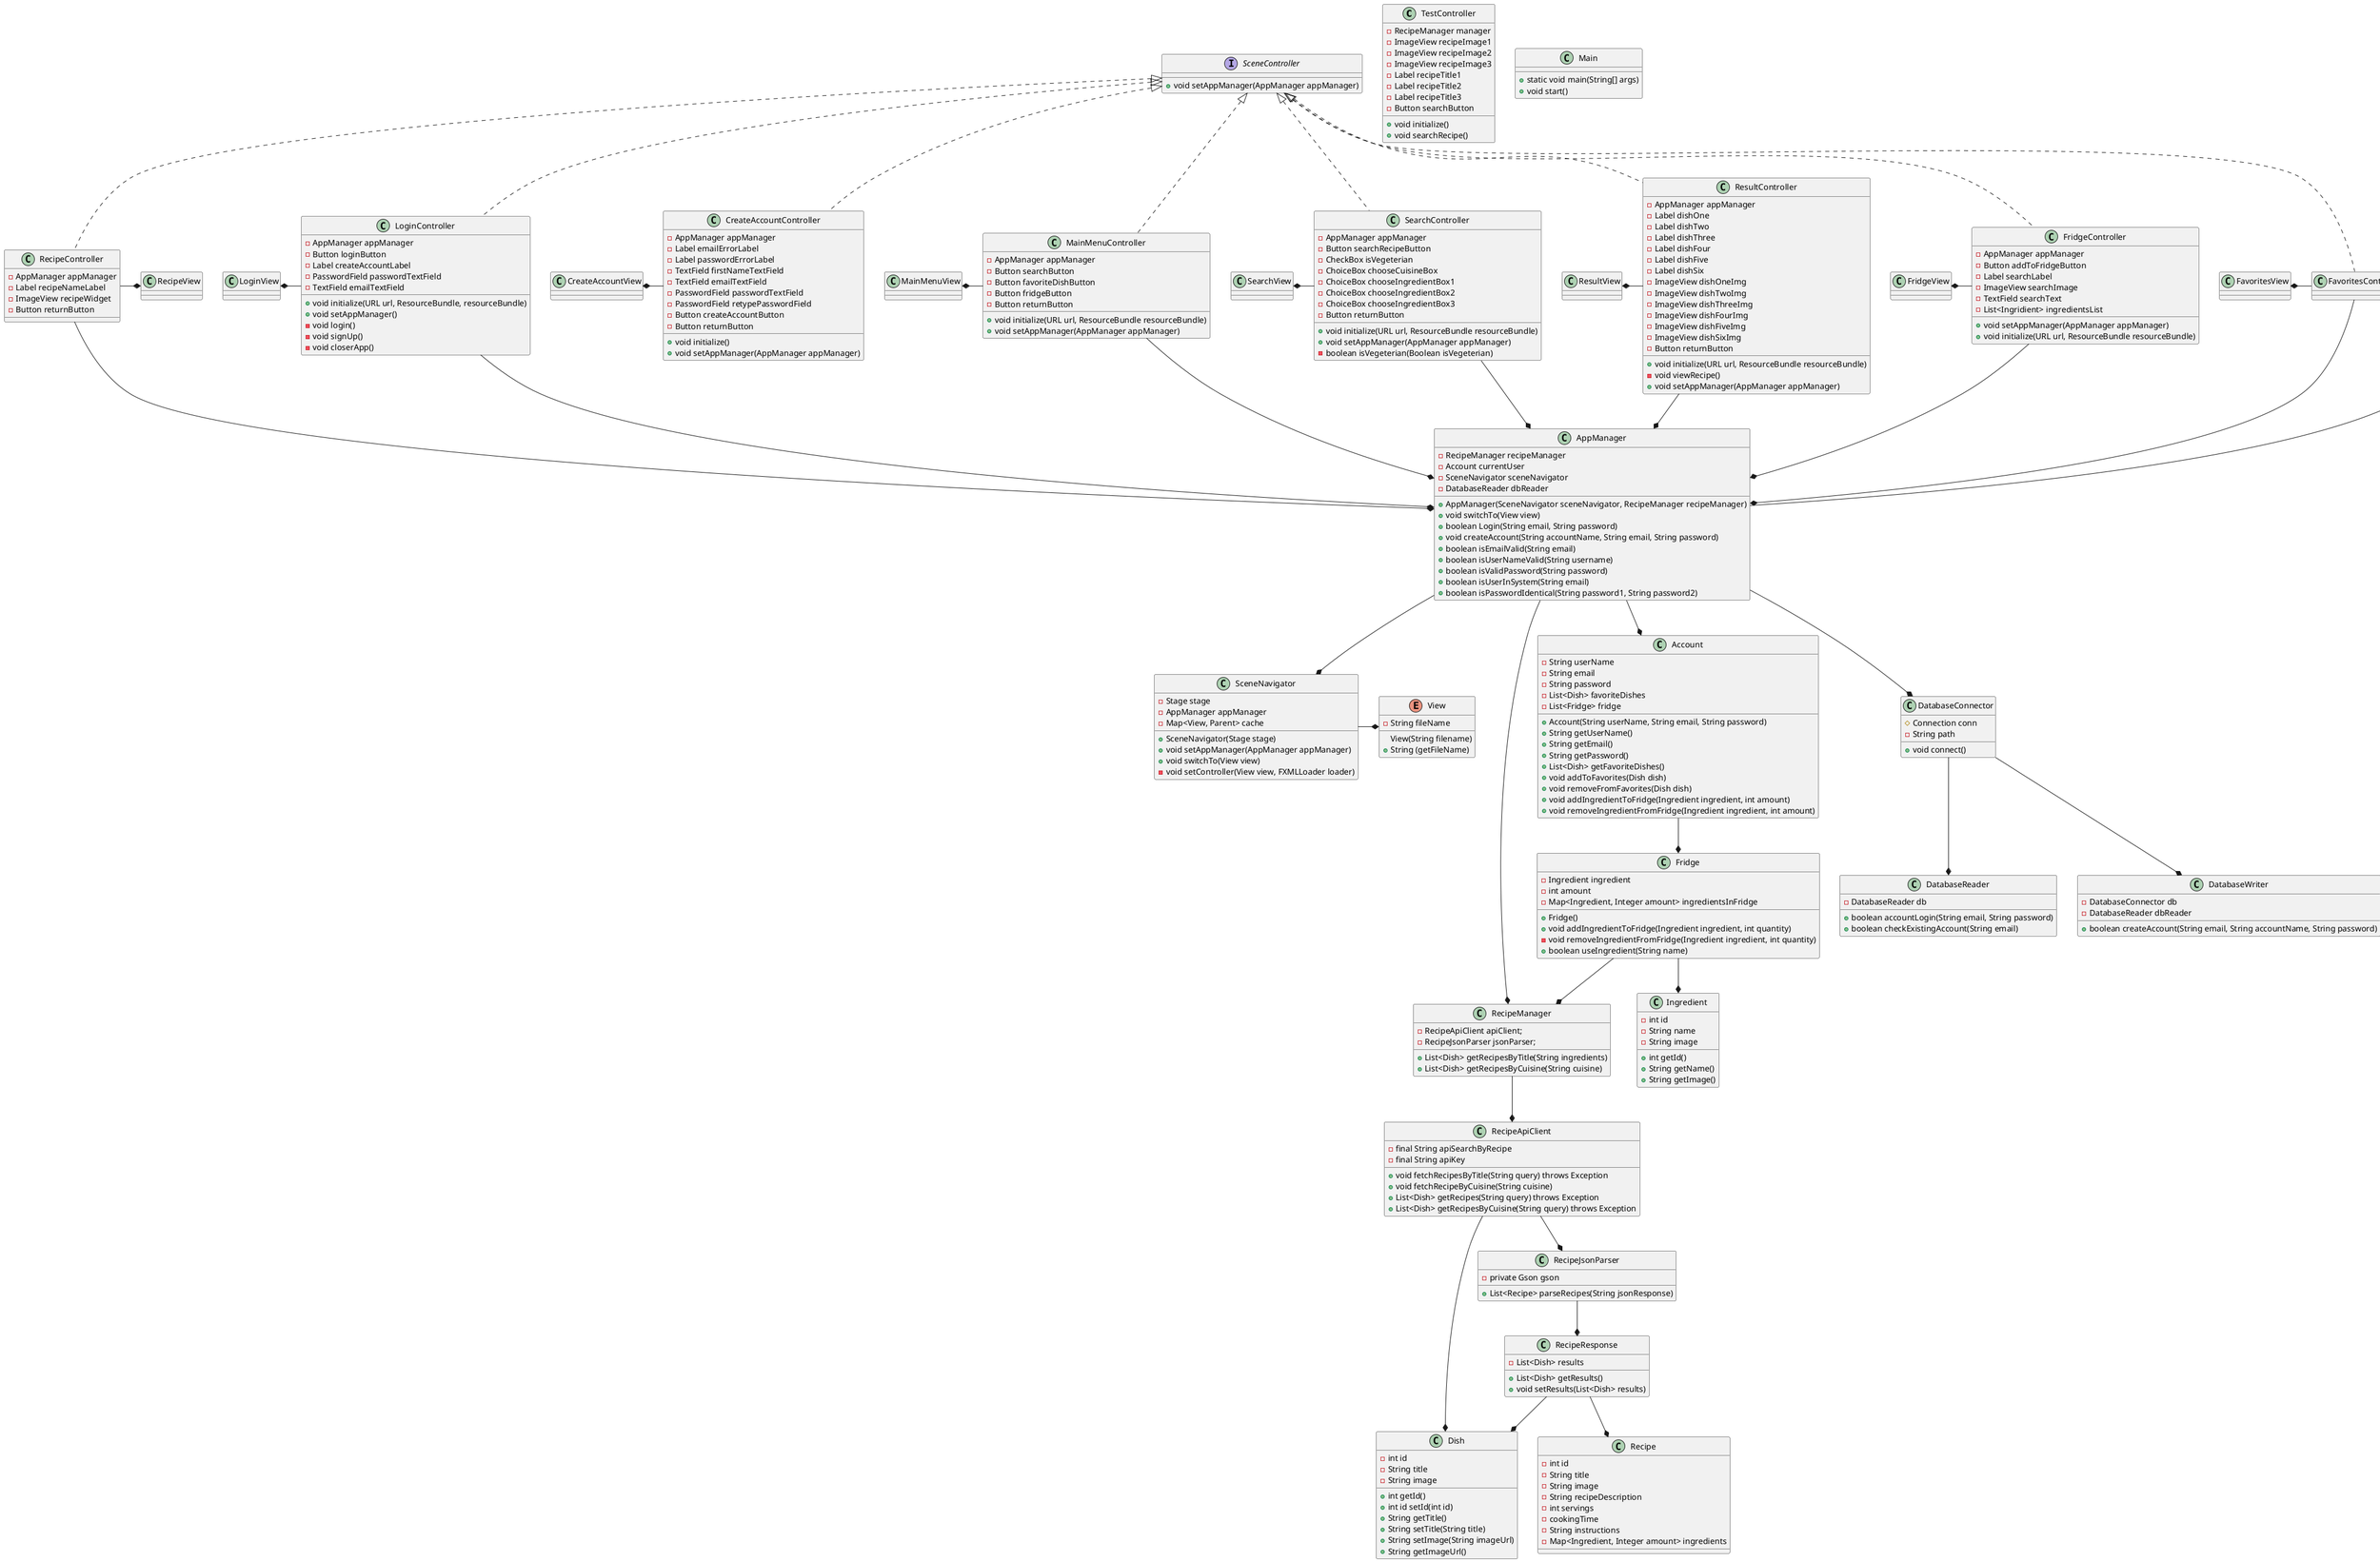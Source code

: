 @startuml

top to bottom direction


class TestController {
- RecipeManager manager
- ImageView recipeImage1
- ImageView recipeImage2
- ImageView recipeImage3
- Label recipeTitle1
- Label recipeTitle2
- Label recipeTitle3
- Button searchButton

+ void initialize()
+ void searchRecipe()
}


class CreateAccountController {
- AppManager appManager
- Label emailErrorLabel
- Label passwordErrorLabel
- TextField firstNameTextField
- TextField emailTextField
- PasswordField passwordTextField
- PasswordField retypePasswordField
- Button createAccountButton
- Button returnButton

+ void initialize()
+ void setAppManager(AppManager appManager)
}


class FavoritesController {
}


class FridgeController {
- AppManager appManager
- Button addToFridgeButton
- Label searchLabel
- ImageView searchImage
- TextField searchText
- List<Ingridient> ingredientsList

+ void setAppManager(AppManager appManager)
+ void initialize(URL url, ResourceBundle resourceBundle)
}


class LoginController {
- AppManager appManager
- Button loginButton
- Label createAccountLabel
- PasswordField passwordTextField
- TextField emailTextField

+ void initialize(URL url, ResourceBundle, resourceBundle)
+ void setAppManager()
- void login()
- void signUp()
- void closerApp()
}


class MainMenuController{
- AppManager appManager
- Button searchButton
- Button favoriteDishButton
- Button fridgeButton
- Button returnButton

+ void initialize(URL url, ResourceBundle resourceBundle)
+ void setAppManager(AppManager appManager)
}


class RecipeController {
- AppManager appManager
- Label recipeNameLabel
- ImageView recipeWidget
- Button returnButton
}


class ResultController {
- AppManager appManager
- Label dishOne
- Label dishTwo
- Label dishThree
- Label dishFour
- Label dishFive
- Label dishSix
- ImageView dishOneImg
- ImageView dishTwoImg
- ImageView dishThreeImg
- ImageView dishFourImg
- ImageView dishFiveImg
- ImageView dishSixImg
- Button returnButton

+ void initialize(URL url, ResourceBundle resourceBundle)
- void viewRecipe()
+ void setAppManager(AppManager appManager)
}


class SearchController{
- AppManager appManager
- Button searchRecipeButton
- CheckBox isVegeterian
- ChoiceBox chooseCuisineBox
- ChoiceBox chooseIngredientBox1
- ChoiceBox chooseIngredientBox2
- ChoiceBox chooseIngredientBox3
- Button returnButton

+ void initialize(URL url, ResourceBundle resourceBundle)
+ void setAppManager(AppManager appManager)
- boolean isVegeterian(Boolean isVegeterian)
}


class AppManager {
- RecipeManager recipeManager
- Account currentUser
- SceneNavigator sceneNavigator
- DatabaseReader dbReader

+ AppManager(SceneNavigator sceneNavigator, RecipeManager recipeManager)
+ void switchTo(View view)
+ boolean Login(String email, String password)
+ void createAccount(String accountName, String email, String password)
+ boolean isEmailValid(String email)
+ boolean isUserNameValid(String username)
+ boolean isValidPassword(String password)
+ boolean isUserInSystem(String email)
+ boolean isPasswordIdentical(String password1, String password2)
}


class RecipeManager{
- RecipeApiClient apiClient;
- RecipeJsonParser jsonParser;
+ List<Dish> getRecipesByTitle(String ingredients)
+ List<Dish> getRecipesByCuisine(String cuisine)
}


interface SceneController{
+ void setAppManager(AppManager appManager)
}


class SceneNavigator{
- Stage stage
- AppManager appManager
- Map<View, Parent> cache

+ SceneNavigator(Stage stage)
+ void setAppManager(AppManager appManager)
+ void switchTo(View view)
- void setController(View view, FXMLLoader loader)
}

enum View {
- String fileName
View(String filename)
+ String (getFileName)
}


class Account {
- String userName
- String email
- String password
- List<Dish> favoriteDishes
- List<Fridge> fridge

+ Account(String userName, String email, String password)
+ String getUserName()
+ String getEmail()
+ String getPassword()
+ List<Dish> getFavoriteDishes()
+ void addToFavorites(Dish dish)
+ void removeFromFavorites(Dish dish)
+ void addIngredientToFridge(Ingredient ingredient, int amount)
+ void removeIngredientFromFridge(Ingredient ingredient, int amount)
}


class Dish {
- int id
- String title
- String image

+ int getId()
+ int id setId(int id)
+ String getTitle()
+ String setTitle(String title)
+ String setImage(String imageUrl)
+ String getImageUrl()
}


class Fridge {
- Ingredient ingredient
- int amount
- Map<Ingredient, Integer amount> ingredientsInFridge

+ Fridge()
+ void addIngredientToFridge(Ingredient ingredient, int quantity)
- void removeIngredientFromFridge(Ingredient ingredient, int quantity)
+ boolean useIngredient(String name)
}


class Ingredient {
- int id
- String name
- String image

+ int getId()
+ String getName()
+ String getImage()
}


class Recipe{
- int id
- String title
- String image
- String recipeDescription
- int servings
- cookingTime
- String instructions
- Map<Ingredient, Integer amount> ingredients
}

class DatabaseConnector {
# Connection conn
- String path

+ void connect()
}


class DatabaseReader {
- DatabaseReader db

+ boolean accountLogin(String email, String password)
+ boolean checkExistingAccount(String email)
}


class DatabaseWriter {
- DatabaseConnector db
- DatabaseReader dbReader
+ boolean createAccount(String email, String accountName, String password)
}


class RecipeApiClient{
- final String apiSearchByRecipe
- final String apiKey

+ void fetchRecipesByTitle(String query) throws Exception
+ void fetchRecipeByCuisine(String cuisine)
+ List<Dish> getRecipes(String query) throws Exception
+ List<Dish> getRecipesByCuisine(String query) throws Exception
}


class RecipeJsonParser{
- private Gson gson

+ List<Recipe> parseRecipes(String jsonResponse)
}


class RecipeResponse{
- List<Dish> results

+ List<Dish> getResults()
+ void setResults(List<Dish> results)
}


class CreateAccountView {}
class FavoritesView {}
class FridgeView {}
class LoginView {}
class MainMenuView {}
class RecipeView {}
class ResultView {}
class SearchView {}


class FridgeChefApp {
+ static void main(String[] args)
+ void start(Stage stage)
}

class Main {
+ static void main(String[] args)
+ void start()
}




FridgeChefApp *-- AppManager
AppManager --* SceneNavigator
AppManager --* RecipeManager
AppManager --* Account

SceneNavigator -* View

Account --* Fridge
Fridge --* Ingredient
Fridge --* RecipeManager

RecipeManager --* RecipeApiClient
RecipeApiClient --* RecipeJsonParser
RecipeApiClient --* Dish
RecipeJsonParser --* RecipeResponse
RecipeResponse --* Dish
RecipeResponse --* Recipe

RecipeController -* RecipeView
RecipeController --* AppManager
SceneController <|.. RecipeController

SceneController <|.. LoginController
LoginView *- LoginController
LoginController --* AppManager

SceneController <|.. CreateAccountController
CreateAccountView *- CreateAccountController

SceneController <|.. MainMenuController
MainMenuView *- MainMenuController
MainMenuController --* AppManager

SceneController <|.. SearchController
SearchView *- SearchController
SearchController --* AppManager

SceneController <|.. ResultController
ResultView *- ResultController
ResultController --* AppManager

SceneController <|.. FridgeController
FridgeView *- FridgeController
FridgeController --* AppManager

SceneController <|.. FavoritesController
FavoritesView *- FavoritesController
FavoritesController --* AppManager

AppManager --* DatabaseConnector
DatabaseConnector --* DatabaseReader
DatabaseConnector --* DatabaseWriter



@enduml